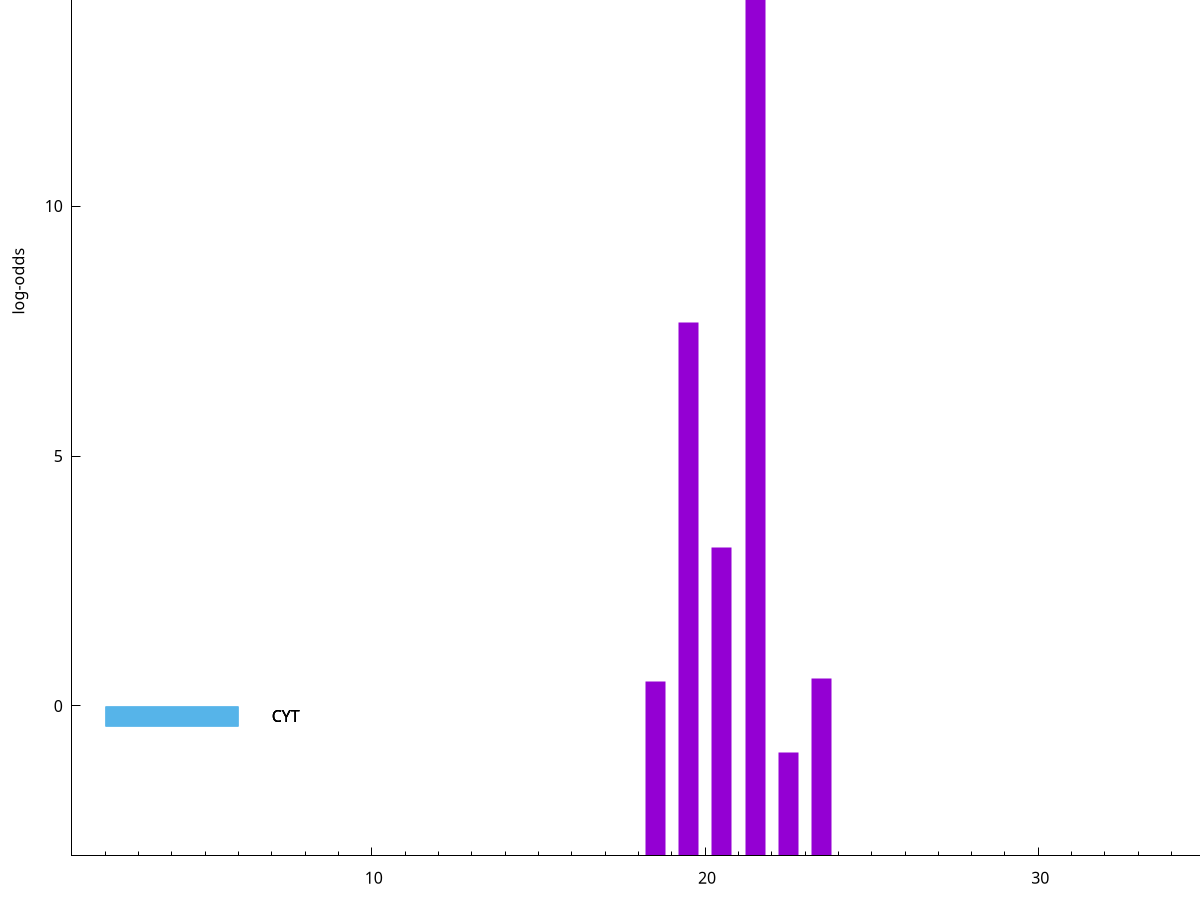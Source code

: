 set title "LipoP predictions for SRR4017833.gff"
set size 2., 1.4
set xrange [1:70] 
set mxtics 10
set yrange [-3:20]
set y2range [0:23]
set ylabel "log-odds"
set term postscript eps color solid "Helvetica" 30
set output "SRR4017833.gff89.eps"
set arrow from 2,14.9396 to 6,14.9396 nohead lt 1 lw 20
set label "SpI" at 7,14.9396
set arrow from 2,-0.200913 to 6,-0.200913 nohead lt 3 lw 20
set label "CYT" at 7,-0.200913
set arrow from 2,-0.200913 to 6,-0.200913 nohead lt 3 lw 20
set label "CYT" at 7,-0.200913
set arrow from 2,-0.200913 to 6,-0.200913 nohead lt 3 lw 20
set label "CYT" at 7,-0.200913
set arrow from 2,14.9396 to 6,14.9396 nohead lt 1 lw 20
set label "SpI" at 7,14.9396
# NOTE: The scores below are the log-odds scores with the threshold
# NOTE: subtracted (a hack to make gnuplot make the histogram all
# NOTE: look nice).
plot "-" axes x1y2 title "" with impulses lt 1 lw 20
21.500000 17.929600
19.500000 10.679240
20.500000 6.160790
23.500000 3.553693
18.500000 3.487308
22.500000 2.073814
e
exit
